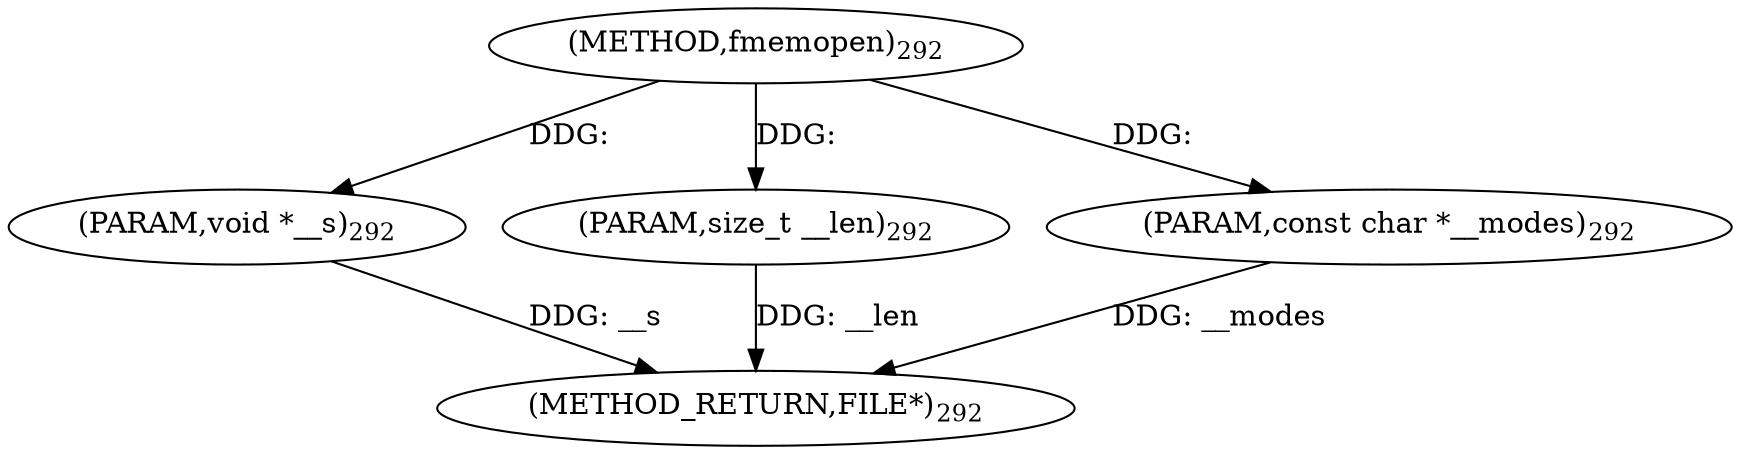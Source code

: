 digraph "fmemopen" {  
"2521" [label = <(METHOD,fmemopen)<SUB>292</SUB>> ]
"2525" [label = <(METHOD_RETURN,FILE*)<SUB>292</SUB>> ]
"2522" [label = <(PARAM,void *__s)<SUB>292</SUB>> ]
"2523" [label = <(PARAM,size_t __len)<SUB>292</SUB>> ]
"2524" [label = <(PARAM,const char *__modes)<SUB>292</SUB>> ]
  "2522" -> "2525"  [ label = "DDG: __s"] 
  "2523" -> "2525"  [ label = "DDG: __len"] 
  "2524" -> "2525"  [ label = "DDG: __modes"] 
  "2521" -> "2522"  [ label = "DDG: "] 
  "2521" -> "2523"  [ label = "DDG: "] 
  "2521" -> "2524"  [ label = "DDG: "] 
}
